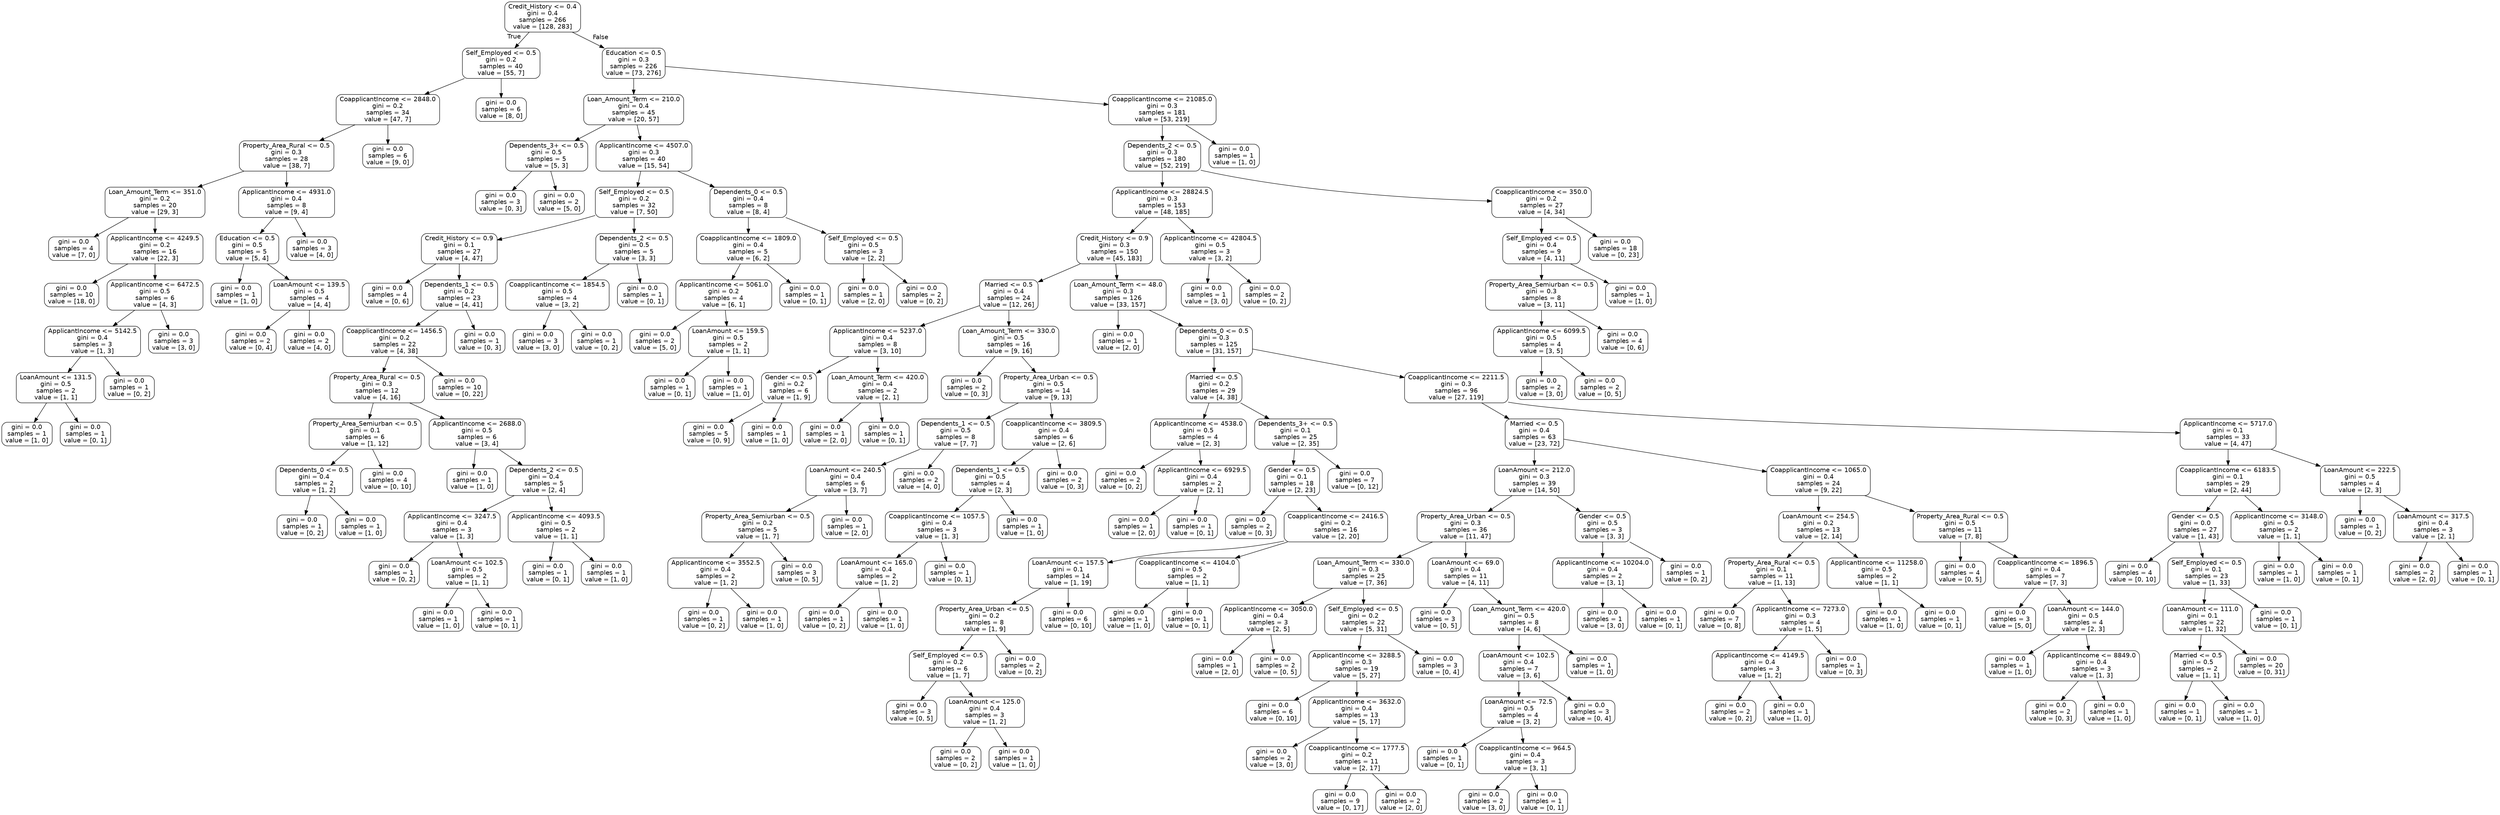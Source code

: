 digraph Tree {
node [shape=box, style="rounded", color="black", fontname=helvetica] ;
edge [fontname=helvetica] ;
0 [label="Credit_History <= 0.4\ngini = 0.4\nsamples = 266\nvalue = [128, 283]"] ;
1 [label="Self_Employed <= 0.5\ngini = 0.2\nsamples = 40\nvalue = [55, 7]"] ;
0 -> 1 [labeldistance=2.5, labelangle=45, headlabel="True"] ;
2 [label="CoapplicantIncome <= 2848.0\ngini = 0.2\nsamples = 34\nvalue = [47, 7]"] ;
1 -> 2 ;
3 [label="Property_Area_Rural <= 0.5\ngini = 0.3\nsamples = 28\nvalue = [38, 7]"] ;
2 -> 3 ;
4 [label="Loan_Amount_Term <= 351.0\ngini = 0.2\nsamples = 20\nvalue = [29, 3]"] ;
3 -> 4 ;
5 [label="gini = 0.0\nsamples = 4\nvalue = [7, 0]"] ;
4 -> 5 ;
6 [label="ApplicantIncome <= 4249.5\ngini = 0.2\nsamples = 16\nvalue = [22, 3]"] ;
4 -> 6 ;
7 [label="gini = 0.0\nsamples = 10\nvalue = [18, 0]"] ;
6 -> 7 ;
8 [label="ApplicantIncome <= 6472.5\ngini = 0.5\nsamples = 6\nvalue = [4, 3]"] ;
6 -> 8 ;
9 [label="ApplicantIncome <= 5142.5\ngini = 0.4\nsamples = 3\nvalue = [1, 3]"] ;
8 -> 9 ;
10 [label="LoanAmount <= 131.5\ngini = 0.5\nsamples = 2\nvalue = [1, 1]"] ;
9 -> 10 ;
11 [label="gini = 0.0\nsamples = 1\nvalue = [1, 0]"] ;
10 -> 11 ;
12 [label="gini = 0.0\nsamples = 1\nvalue = [0, 1]"] ;
10 -> 12 ;
13 [label="gini = 0.0\nsamples = 1\nvalue = [0, 2]"] ;
9 -> 13 ;
14 [label="gini = 0.0\nsamples = 3\nvalue = [3, 0]"] ;
8 -> 14 ;
15 [label="ApplicantIncome <= 4931.0\ngini = 0.4\nsamples = 8\nvalue = [9, 4]"] ;
3 -> 15 ;
16 [label="Education <= 0.5\ngini = 0.5\nsamples = 5\nvalue = [5, 4]"] ;
15 -> 16 ;
17 [label="gini = 0.0\nsamples = 1\nvalue = [1, 0]"] ;
16 -> 17 ;
18 [label="LoanAmount <= 139.5\ngini = 0.5\nsamples = 4\nvalue = [4, 4]"] ;
16 -> 18 ;
19 [label="gini = 0.0\nsamples = 2\nvalue = [0, 4]"] ;
18 -> 19 ;
20 [label="gini = 0.0\nsamples = 2\nvalue = [4, 0]"] ;
18 -> 20 ;
21 [label="gini = 0.0\nsamples = 3\nvalue = [4, 0]"] ;
15 -> 21 ;
22 [label="gini = 0.0\nsamples = 6\nvalue = [9, 0]"] ;
2 -> 22 ;
23 [label="gini = 0.0\nsamples = 6\nvalue = [8, 0]"] ;
1 -> 23 ;
24 [label="Education <= 0.5\ngini = 0.3\nsamples = 226\nvalue = [73, 276]"] ;
0 -> 24 [labeldistance=2.5, labelangle=-45, headlabel="False"] ;
25 [label="Loan_Amount_Term <= 210.0\ngini = 0.4\nsamples = 45\nvalue = [20, 57]"] ;
24 -> 25 ;
26 [label="Dependents_3+ <= 0.5\ngini = 0.5\nsamples = 5\nvalue = [5, 3]"] ;
25 -> 26 ;
27 [label="gini = 0.0\nsamples = 3\nvalue = [0, 3]"] ;
26 -> 27 ;
28 [label="gini = 0.0\nsamples = 2\nvalue = [5, 0]"] ;
26 -> 28 ;
29 [label="ApplicantIncome <= 4507.0\ngini = 0.3\nsamples = 40\nvalue = [15, 54]"] ;
25 -> 29 ;
30 [label="Self_Employed <= 0.5\ngini = 0.2\nsamples = 32\nvalue = [7, 50]"] ;
29 -> 30 ;
31 [label="Credit_History <= 0.9\ngini = 0.1\nsamples = 27\nvalue = [4, 47]"] ;
30 -> 31 ;
32 [label="gini = 0.0\nsamples = 4\nvalue = [0, 6]"] ;
31 -> 32 ;
33 [label="Dependents_1 <= 0.5\ngini = 0.2\nsamples = 23\nvalue = [4, 41]"] ;
31 -> 33 ;
34 [label="CoapplicantIncome <= 1456.5\ngini = 0.2\nsamples = 22\nvalue = [4, 38]"] ;
33 -> 34 ;
35 [label="Property_Area_Rural <= 0.5\ngini = 0.3\nsamples = 12\nvalue = [4, 16]"] ;
34 -> 35 ;
36 [label="Property_Area_Semiurban <= 0.5\ngini = 0.1\nsamples = 6\nvalue = [1, 12]"] ;
35 -> 36 ;
37 [label="Dependents_0 <= 0.5\ngini = 0.4\nsamples = 2\nvalue = [1, 2]"] ;
36 -> 37 ;
38 [label="gini = 0.0\nsamples = 1\nvalue = [0, 2]"] ;
37 -> 38 ;
39 [label="gini = 0.0\nsamples = 1\nvalue = [1, 0]"] ;
37 -> 39 ;
40 [label="gini = 0.0\nsamples = 4\nvalue = [0, 10]"] ;
36 -> 40 ;
41 [label="ApplicantIncome <= 2688.0\ngini = 0.5\nsamples = 6\nvalue = [3, 4]"] ;
35 -> 41 ;
42 [label="gini = 0.0\nsamples = 1\nvalue = [1, 0]"] ;
41 -> 42 ;
43 [label="Dependents_2 <= 0.5\ngini = 0.4\nsamples = 5\nvalue = [2, 4]"] ;
41 -> 43 ;
44 [label="ApplicantIncome <= 3247.5\ngini = 0.4\nsamples = 3\nvalue = [1, 3]"] ;
43 -> 44 ;
45 [label="gini = 0.0\nsamples = 1\nvalue = [0, 2]"] ;
44 -> 45 ;
46 [label="LoanAmount <= 102.5\ngini = 0.5\nsamples = 2\nvalue = [1, 1]"] ;
44 -> 46 ;
47 [label="gini = 0.0\nsamples = 1\nvalue = [1, 0]"] ;
46 -> 47 ;
48 [label="gini = 0.0\nsamples = 1\nvalue = [0, 1]"] ;
46 -> 48 ;
49 [label="ApplicantIncome <= 4093.5\ngini = 0.5\nsamples = 2\nvalue = [1, 1]"] ;
43 -> 49 ;
50 [label="gini = 0.0\nsamples = 1\nvalue = [0, 1]"] ;
49 -> 50 ;
51 [label="gini = 0.0\nsamples = 1\nvalue = [1, 0]"] ;
49 -> 51 ;
52 [label="gini = 0.0\nsamples = 10\nvalue = [0, 22]"] ;
34 -> 52 ;
53 [label="gini = 0.0\nsamples = 1\nvalue = [0, 3]"] ;
33 -> 53 ;
54 [label="Dependents_2 <= 0.5\ngini = 0.5\nsamples = 5\nvalue = [3, 3]"] ;
30 -> 54 ;
55 [label="CoapplicantIncome <= 1854.5\ngini = 0.5\nsamples = 4\nvalue = [3, 2]"] ;
54 -> 55 ;
56 [label="gini = 0.0\nsamples = 3\nvalue = [3, 0]"] ;
55 -> 56 ;
57 [label="gini = 0.0\nsamples = 1\nvalue = [0, 2]"] ;
55 -> 57 ;
58 [label="gini = 0.0\nsamples = 1\nvalue = [0, 1]"] ;
54 -> 58 ;
59 [label="Dependents_0 <= 0.5\ngini = 0.4\nsamples = 8\nvalue = [8, 4]"] ;
29 -> 59 ;
60 [label="CoapplicantIncome <= 1809.0\ngini = 0.4\nsamples = 5\nvalue = [6, 2]"] ;
59 -> 60 ;
61 [label="ApplicantIncome <= 5061.0\ngini = 0.2\nsamples = 4\nvalue = [6, 1]"] ;
60 -> 61 ;
62 [label="gini = 0.0\nsamples = 2\nvalue = [5, 0]"] ;
61 -> 62 ;
63 [label="LoanAmount <= 159.5\ngini = 0.5\nsamples = 2\nvalue = [1, 1]"] ;
61 -> 63 ;
64 [label="gini = 0.0\nsamples = 1\nvalue = [0, 1]"] ;
63 -> 64 ;
65 [label="gini = 0.0\nsamples = 1\nvalue = [1, 0]"] ;
63 -> 65 ;
66 [label="gini = 0.0\nsamples = 1\nvalue = [0, 1]"] ;
60 -> 66 ;
67 [label="Self_Employed <= 0.5\ngini = 0.5\nsamples = 3\nvalue = [2, 2]"] ;
59 -> 67 ;
68 [label="gini = 0.0\nsamples = 1\nvalue = [2, 0]"] ;
67 -> 68 ;
69 [label="gini = 0.0\nsamples = 2\nvalue = [0, 2]"] ;
67 -> 69 ;
70 [label="CoapplicantIncome <= 21085.0\ngini = 0.3\nsamples = 181\nvalue = [53, 219]"] ;
24 -> 70 ;
71 [label="Dependents_2 <= 0.5\ngini = 0.3\nsamples = 180\nvalue = [52, 219]"] ;
70 -> 71 ;
72 [label="ApplicantIncome <= 28824.5\ngini = 0.3\nsamples = 153\nvalue = [48, 185]"] ;
71 -> 72 ;
73 [label="Credit_History <= 0.9\ngini = 0.3\nsamples = 150\nvalue = [45, 183]"] ;
72 -> 73 ;
74 [label="Married <= 0.5\ngini = 0.4\nsamples = 24\nvalue = [12, 26]"] ;
73 -> 74 ;
75 [label="ApplicantIncome <= 5237.0\ngini = 0.4\nsamples = 8\nvalue = [3, 10]"] ;
74 -> 75 ;
76 [label="Gender <= 0.5\ngini = 0.2\nsamples = 6\nvalue = [1, 9]"] ;
75 -> 76 ;
77 [label="gini = 0.0\nsamples = 5\nvalue = [0, 9]"] ;
76 -> 77 ;
78 [label="gini = 0.0\nsamples = 1\nvalue = [1, 0]"] ;
76 -> 78 ;
79 [label="Loan_Amount_Term <= 420.0\ngini = 0.4\nsamples = 2\nvalue = [2, 1]"] ;
75 -> 79 ;
80 [label="gini = 0.0\nsamples = 1\nvalue = [2, 0]"] ;
79 -> 80 ;
81 [label="gini = 0.0\nsamples = 1\nvalue = [0, 1]"] ;
79 -> 81 ;
82 [label="Loan_Amount_Term <= 330.0\ngini = 0.5\nsamples = 16\nvalue = [9, 16]"] ;
74 -> 82 ;
83 [label="gini = 0.0\nsamples = 2\nvalue = [0, 3]"] ;
82 -> 83 ;
84 [label="Property_Area_Urban <= 0.5\ngini = 0.5\nsamples = 14\nvalue = [9, 13]"] ;
82 -> 84 ;
85 [label="Dependents_1 <= 0.5\ngini = 0.5\nsamples = 8\nvalue = [7, 7]"] ;
84 -> 85 ;
86 [label="LoanAmount <= 240.5\ngini = 0.4\nsamples = 6\nvalue = [3, 7]"] ;
85 -> 86 ;
87 [label="Property_Area_Semiurban <= 0.5\ngini = 0.2\nsamples = 5\nvalue = [1, 7]"] ;
86 -> 87 ;
88 [label="ApplicantIncome <= 3552.5\ngini = 0.4\nsamples = 2\nvalue = [1, 2]"] ;
87 -> 88 ;
89 [label="gini = 0.0\nsamples = 1\nvalue = [0, 2]"] ;
88 -> 89 ;
90 [label="gini = 0.0\nsamples = 1\nvalue = [1, 0]"] ;
88 -> 90 ;
91 [label="gini = 0.0\nsamples = 3\nvalue = [0, 5]"] ;
87 -> 91 ;
92 [label="gini = 0.0\nsamples = 1\nvalue = [2, 0]"] ;
86 -> 92 ;
93 [label="gini = 0.0\nsamples = 2\nvalue = [4, 0]"] ;
85 -> 93 ;
94 [label="CoapplicantIncome <= 3809.5\ngini = 0.4\nsamples = 6\nvalue = [2, 6]"] ;
84 -> 94 ;
95 [label="Dependents_1 <= 0.5\ngini = 0.5\nsamples = 4\nvalue = [2, 3]"] ;
94 -> 95 ;
96 [label="CoapplicantIncome <= 1057.5\ngini = 0.4\nsamples = 3\nvalue = [1, 3]"] ;
95 -> 96 ;
97 [label="LoanAmount <= 165.0\ngini = 0.4\nsamples = 2\nvalue = [1, 2]"] ;
96 -> 97 ;
98 [label="gini = 0.0\nsamples = 1\nvalue = [0, 2]"] ;
97 -> 98 ;
99 [label="gini = 0.0\nsamples = 1\nvalue = [1, 0]"] ;
97 -> 99 ;
100 [label="gini = 0.0\nsamples = 1\nvalue = [0, 1]"] ;
96 -> 100 ;
101 [label="gini = 0.0\nsamples = 1\nvalue = [1, 0]"] ;
95 -> 101 ;
102 [label="gini = 0.0\nsamples = 2\nvalue = [0, 3]"] ;
94 -> 102 ;
103 [label="Loan_Amount_Term <= 48.0\ngini = 0.3\nsamples = 126\nvalue = [33, 157]"] ;
73 -> 103 ;
104 [label="gini = 0.0\nsamples = 1\nvalue = [2, 0]"] ;
103 -> 104 ;
105 [label="Dependents_0 <= 0.5\ngini = 0.3\nsamples = 125\nvalue = [31, 157]"] ;
103 -> 105 ;
106 [label="Married <= 0.5\ngini = 0.2\nsamples = 29\nvalue = [4, 38]"] ;
105 -> 106 ;
107 [label="ApplicantIncome <= 4538.0\ngini = 0.5\nsamples = 4\nvalue = [2, 3]"] ;
106 -> 107 ;
108 [label="gini = 0.0\nsamples = 2\nvalue = [0, 2]"] ;
107 -> 108 ;
109 [label="ApplicantIncome <= 6929.5\ngini = 0.4\nsamples = 2\nvalue = [2, 1]"] ;
107 -> 109 ;
110 [label="gini = 0.0\nsamples = 1\nvalue = [2, 0]"] ;
109 -> 110 ;
111 [label="gini = 0.0\nsamples = 1\nvalue = [0, 1]"] ;
109 -> 111 ;
112 [label="Dependents_3+ <= 0.5\ngini = 0.1\nsamples = 25\nvalue = [2, 35]"] ;
106 -> 112 ;
113 [label="Gender <= 0.5\ngini = 0.1\nsamples = 18\nvalue = [2, 23]"] ;
112 -> 113 ;
114 [label="gini = 0.0\nsamples = 2\nvalue = [0, 3]"] ;
113 -> 114 ;
115 [label="CoapplicantIncome <= 2416.5\ngini = 0.2\nsamples = 16\nvalue = [2, 20]"] ;
113 -> 115 ;
116 [label="LoanAmount <= 157.5\ngini = 0.1\nsamples = 14\nvalue = [1, 19]"] ;
115 -> 116 ;
117 [label="Property_Area_Urban <= 0.5\ngini = 0.2\nsamples = 8\nvalue = [1, 9]"] ;
116 -> 117 ;
118 [label="Self_Employed <= 0.5\ngini = 0.2\nsamples = 6\nvalue = [1, 7]"] ;
117 -> 118 ;
119 [label="gini = 0.0\nsamples = 3\nvalue = [0, 5]"] ;
118 -> 119 ;
120 [label="LoanAmount <= 125.0\ngini = 0.4\nsamples = 3\nvalue = [1, 2]"] ;
118 -> 120 ;
121 [label="gini = 0.0\nsamples = 2\nvalue = [0, 2]"] ;
120 -> 121 ;
122 [label="gini = 0.0\nsamples = 1\nvalue = [1, 0]"] ;
120 -> 122 ;
123 [label="gini = 0.0\nsamples = 2\nvalue = [0, 2]"] ;
117 -> 123 ;
124 [label="gini = 0.0\nsamples = 6\nvalue = [0, 10]"] ;
116 -> 124 ;
125 [label="CoapplicantIncome <= 4104.0\ngini = 0.5\nsamples = 2\nvalue = [1, 1]"] ;
115 -> 125 ;
126 [label="gini = 0.0\nsamples = 1\nvalue = [1, 0]"] ;
125 -> 126 ;
127 [label="gini = 0.0\nsamples = 1\nvalue = [0, 1]"] ;
125 -> 127 ;
128 [label="gini = 0.0\nsamples = 7\nvalue = [0, 12]"] ;
112 -> 128 ;
129 [label="CoapplicantIncome <= 2211.5\ngini = 0.3\nsamples = 96\nvalue = [27, 119]"] ;
105 -> 129 ;
130 [label="Married <= 0.5\ngini = 0.4\nsamples = 63\nvalue = [23, 72]"] ;
129 -> 130 ;
131 [label="LoanAmount <= 212.0\ngini = 0.3\nsamples = 39\nvalue = [14, 50]"] ;
130 -> 131 ;
132 [label="Property_Area_Urban <= 0.5\ngini = 0.3\nsamples = 36\nvalue = [11, 47]"] ;
131 -> 132 ;
133 [label="Loan_Amount_Term <= 330.0\ngini = 0.3\nsamples = 25\nvalue = [7, 36]"] ;
132 -> 133 ;
134 [label="ApplicantIncome <= 3050.0\ngini = 0.4\nsamples = 3\nvalue = [2, 5]"] ;
133 -> 134 ;
135 [label="gini = 0.0\nsamples = 1\nvalue = [2, 0]"] ;
134 -> 135 ;
136 [label="gini = 0.0\nsamples = 2\nvalue = [0, 5]"] ;
134 -> 136 ;
137 [label="Self_Employed <= 0.5\ngini = 0.2\nsamples = 22\nvalue = [5, 31]"] ;
133 -> 137 ;
138 [label="ApplicantIncome <= 3288.5\ngini = 0.3\nsamples = 19\nvalue = [5, 27]"] ;
137 -> 138 ;
139 [label="gini = 0.0\nsamples = 6\nvalue = [0, 10]"] ;
138 -> 139 ;
140 [label="ApplicantIncome <= 3632.0\ngini = 0.4\nsamples = 13\nvalue = [5, 17]"] ;
138 -> 140 ;
141 [label="gini = 0.0\nsamples = 2\nvalue = [3, 0]"] ;
140 -> 141 ;
142 [label="CoapplicantIncome <= 1777.5\ngini = 0.2\nsamples = 11\nvalue = [2, 17]"] ;
140 -> 142 ;
143 [label="gini = 0.0\nsamples = 9\nvalue = [0, 17]"] ;
142 -> 143 ;
144 [label="gini = 0.0\nsamples = 2\nvalue = [2, 0]"] ;
142 -> 144 ;
145 [label="gini = 0.0\nsamples = 3\nvalue = [0, 4]"] ;
137 -> 145 ;
146 [label="LoanAmount <= 69.0\ngini = 0.4\nsamples = 11\nvalue = [4, 11]"] ;
132 -> 146 ;
147 [label="gini = 0.0\nsamples = 3\nvalue = [0, 5]"] ;
146 -> 147 ;
148 [label="Loan_Amount_Term <= 420.0\ngini = 0.5\nsamples = 8\nvalue = [4, 6]"] ;
146 -> 148 ;
149 [label="LoanAmount <= 102.5\ngini = 0.4\nsamples = 7\nvalue = [3, 6]"] ;
148 -> 149 ;
150 [label="LoanAmount <= 72.5\ngini = 0.5\nsamples = 4\nvalue = [3, 2]"] ;
149 -> 150 ;
151 [label="gini = 0.0\nsamples = 1\nvalue = [0, 1]"] ;
150 -> 151 ;
152 [label="CoapplicantIncome <= 964.5\ngini = 0.4\nsamples = 3\nvalue = [3, 1]"] ;
150 -> 152 ;
153 [label="gini = 0.0\nsamples = 2\nvalue = [3, 0]"] ;
152 -> 153 ;
154 [label="gini = 0.0\nsamples = 1\nvalue = [0, 1]"] ;
152 -> 154 ;
155 [label="gini = 0.0\nsamples = 3\nvalue = [0, 4]"] ;
149 -> 155 ;
156 [label="gini = 0.0\nsamples = 1\nvalue = [1, 0]"] ;
148 -> 156 ;
157 [label="Gender <= 0.5\ngini = 0.5\nsamples = 3\nvalue = [3, 3]"] ;
131 -> 157 ;
158 [label="ApplicantIncome <= 10204.0\ngini = 0.4\nsamples = 2\nvalue = [3, 1]"] ;
157 -> 158 ;
159 [label="gini = 0.0\nsamples = 1\nvalue = [3, 0]"] ;
158 -> 159 ;
160 [label="gini = 0.0\nsamples = 1\nvalue = [0, 1]"] ;
158 -> 160 ;
161 [label="gini = 0.0\nsamples = 1\nvalue = [0, 2]"] ;
157 -> 161 ;
162 [label="CoapplicantIncome <= 1065.0\ngini = 0.4\nsamples = 24\nvalue = [9, 22]"] ;
130 -> 162 ;
163 [label="LoanAmount <= 254.5\ngini = 0.2\nsamples = 13\nvalue = [2, 14]"] ;
162 -> 163 ;
164 [label="Property_Area_Rural <= 0.5\ngini = 0.1\nsamples = 11\nvalue = [1, 13]"] ;
163 -> 164 ;
165 [label="gini = 0.0\nsamples = 7\nvalue = [0, 8]"] ;
164 -> 165 ;
166 [label="ApplicantIncome <= 7273.0\ngini = 0.3\nsamples = 4\nvalue = [1, 5]"] ;
164 -> 166 ;
167 [label="ApplicantIncome <= 4149.5\ngini = 0.4\nsamples = 3\nvalue = [1, 2]"] ;
166 -> 167 ;
168 [label="gini = 0.0\nsamples = 2\nvalue = [0, 2]"] ;
167 -> 168 ;
169 [label="gini = 0.0\nsamples = 1\nvalue = [1, 0]"] ;
167 -> 169 ;
170 [label="gini = 0.0\nsamples = 1\nvalue = [0, 3]"] ;
166 -> 170 ;
171 [label="ApplicantIncome <= 11258.0\ngini = 0.5\nsamples = 2\nvalue = [1, 1]"] ;
163 -> 171 ;
172 [label="gini = 0.0\nsamples = 1\nvalue = [1, 0]"] ;
171 -> 172 ;
173 [label="gini = 0.0\nsamples = 1\nvalue = [0, 1]"] ;
171 -> 173 ;
174 [label="Property_Area_Rural <= 0.5\ngini = 0.5\nsamples = 11\nvalue = [7, 8]"] ;
162 -> 174 ;
175 [label="gini = 0.0\nsamples = 4\nvalue = [0, 5]"] ;
174 -> 175 ;
176 [label="CoapplicantIncome <= 1896.5\ngini = 0.4\nsamples = 7\nvalue = [7, 3]"] ;
174 -> 176 ;
177 [label="gini = 0.0\nsamples = 3\nvalue = [5, 0]"] ;
176 -> 177 ;
178 [label="LoanAmount <= 144.0\ngini = 0.5\nsamples = 4\nvalue = [2, 3]"] ;
176 -> 178 ;
179 [label="gini = 0.0\nsamples = 1\nvalue = [1, 0]"] ;
178 -> 179 ;
180 [label="ApplicantIncome <= 8849.0\ngini = 0.4\nsamples = 3\nvalue = [1, 3]"] ;
178 -> 180 ;
181 [label="gini = 0.0\nsamples = 2\nvalue = [0, 3]"] ;
180 -> 181 ;
182 [label="gini = 0.0\nsamples = 1\nvalue = [1, 0]"] ;
180 -> 182 ;
183 [label="ApplicantIncome <= 5717.0\ngini = 0.1\nsamples = 33\nvalue = [4, 47]"] ;
129 -> 183 ;
184 [label="CoapplicantIncome <= 6183.5\ngini = 0.1\nsamples = 29\nvalue = [2, 44]"] ;
183 -> 184 ;
185 [label="Gender <= 0.5\ngini = 0.0\nsamples = 27\nvalue = [1, 43]"] ;
184 -> 185 ;
186 [label="gini = 0.0\nsamples = 4\nvalue = [0, 10]"] ;
185 -> 186 ;
187 [label="Self_Employed <= 0.5\ngini = 0.1\nsamples = 23\nvalue = [1, 33]"] ;
185 -> 187 ;
188 [label="LoanAmount <= 111.0\ngini = 0.1\nsamples = 22\nvalue = [1, 32]"] ;
187 -> 188 ;
189 [label="Married <= 0.5\ngini = 0.5\nsamples = 2\nvalue = [1, 1]"] ;
188 -> 189 ;
190 [label="gini = 0.0\nsamples = 1\nvalue = [0, 1]"] ;
189 -> 190 ;
191 [label="gini = 0.0\nsamples = 1\nvalue = [1, 0]"] ;
189 -> 191 ;
192 [label="gini = 0.0\nsamples = 20\nvalue = [0, 31]"] ;
188 -> 192 ;
193 [label="gini = 0.0\nsamples = 1\nvalue = [0, 1]"] ;
187 -> 193 ;
194 [label="ApplicantIncome <= 3148.0\ngini = 0.5\nsamples = 2\nvalue = [1, 1]"] ;
184 -> 194 ;
195 [label="gini = 0.0\nsamples = 1\nvalue = [1, 0]"] ;
194 -> 195 ;
196 [label="gini = 0.0\nsamples = 1\nvalue = [0, 1]"] ;
194 -> 196 ;
197 [label="LoanAmount <= 222.5\ngini = 0.5\nsamples = 4\nvalue = [2, 3]"] ;
183 -> 197 ;
198 [label="gini = 0.0\nsamples = 1\nvalue = [0, 2]"] ;
197 -> 198 ;
199 [label="LoanAmount <= 317.5\ngini = 0.4\nsamples = 3\nvalue = [2, 1]"] ;
197 -> 199 ;
200 [label="gini = 0.0\nsamples = 2\nvalue = [2, 0]"] ;
199 -> 200 ;
201 [label="gini = 0.0\nsamples = 1\nvalue = [0, 1]"] ;
199 -> 201 ;
202 [label="ApplicantIncome <= 42804.5\ngini = 0.5\nsamples = 3\nvalue = [3, 2]"] ;
72 -> 202 ;
203 [label="gini = 0.0\nsamples = 1\nvalue = [3, 0]"] ;
202 -> 203 ;
204 [label="gini = 0.0\nsamples = 2\nvalue = [0, 2]"] ;
202 -> 204 ;
205 [label="CoapplicantIncome <= 350.0\ngini = 0.2\nsamples = 27\nvalue = [4, 34]"] ;
71 -> 205 ;
206 [label="Self_Employed <= 0.5\ngini = 0.4\nsamples = 9\nvalue = [4, 11]"] ;
205 -> 206 ;
207 [label="Property_Area_Semiurban <= 0.5\ngini = 0.3\nsamples = 8\nvalue = [3, 11]"] ;
206 -> 207 ;
208 [label="ApplicantIncome <= 6099.5\ngini = 0.5\nsamples = 4\nvalue = [3, 5]"] ;
207 -> 208 ;
209 [label="gini = 0.0\nsamples = 2\nvalue = [3, 0]"] ;
208 -> 209 ;
210 [label="gini = 0.0\nsamples = 2\nvalue = [0, 5]"] ;
208 -> 210 ;
211 [label="gini = 0.0\nsamples = 4\nvalue = [0, 6]"] ;
207 -> 211 ;
212 [label="gini = 0.0\nsamples = 1\nvalue = [1, 0]"] ;
206 -> 212 ;
213 [label="gini = 0.0\nsamples = 18\nvalue = [0, 23]"] ;
205 -> 213 ;
214 [label="gini = 0.0\nsamples = 1\nvalue = [1, 0]"] ;
70 -> 214 ;
}